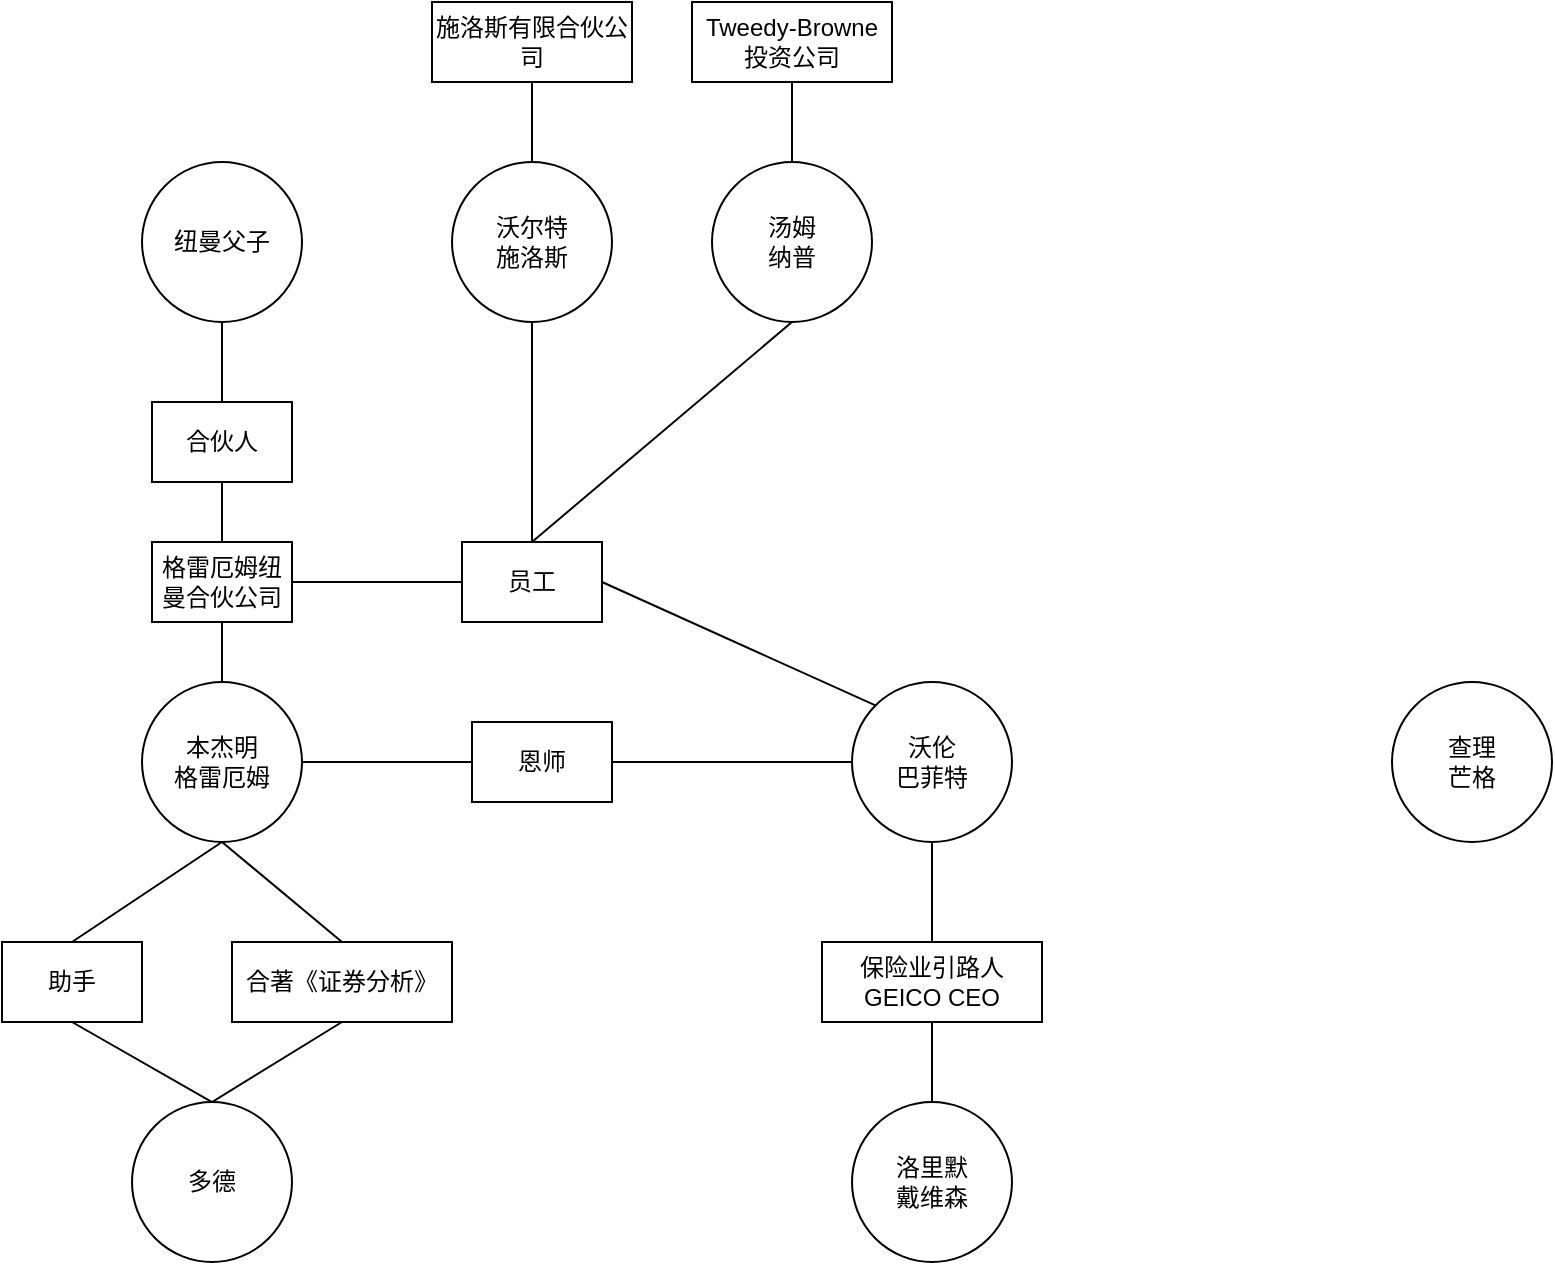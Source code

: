 <mxfile version="24.7.17">
  <diagram name="Page-1" id="BRkNL1H1darLF0hf9ICv">
    <mxGraphModel dx="943" dy="2172" grid="1" gridSize="10" guides="1" tooltips="1" connect="1" arrows="1" fold="1" page="1" pageScale="1" pageWidth="850" pageHeight="1100" math="0" shadow="0">
      <root>
        <mxCell id="0" />
        <mxCell id="1" parent="0" />
        <mxCell id="eLIUBz7gc75jkOxtvLBw-1" value="本杰明&lt;br&gt;格雷厄姆" style="ellipse;whiteSpace=wrap;html=1;aspect=fixed;" vertex="1" parent="1">
          <mxGeometry x="345" y="300" width="80" height="80" as="geometry" />
        </mxCell>
        <mxCell id="eLIUBz7gc75jkOxtvLBw-2" value="多德" style="ellipse;whiteSpace=wrap;html=1;aspect=fixed;" vertex="1" parent="1">
          <mxGeometry x="340" y="510" width="80" height="80" as="geometry" />
        </mxCell>
        <mxCell id="eLIUBz7gc75jkOxtvLBw-3" value="助手" style="rounded=0;whiteSpace=wrap;html=1;" vertex="1" parent="1">
          <mxGeometry x="275" y="430" width="70" height="40" as="geometry" />
        </mxCell>
        <mxCell id="eLIUBz7gc75jkOxtvLBw-4" value="合著《证券分析》" style="rounded=0;whiteSpace=wrap;html=1;" vertex="1" parent="1">
          <mxGeometry x="390" y="430" width="110" height="40" as="geometry" />
        </mxCell>
        <mxCell id="eLIUBz7gc75jkOxtvLBw-6" value="" style="endArrow=none;html=1;rounded=0;entryX=0.5;entryY=1;entryDx=0;entryDy=0;exitX=0.5;exitY=0;exitDx=0;exitDy=0;" edge="1" parent="1" source="eLIUBz7gc75jkOxtvLBw-3" target="eLIUBz7gc75jkOxtvLBw-1">
          <mxGeometry width="50" height="50" relative="1" as="geometry">
            <mxPoint x="310" y="420" as="sourcePoint" />
            <mxPoint x="360" y="370" as="targetPoint" />
          </mxGeometry>
        </mxCell>
        <mxCell id="eLIUBz7gc75jkOxtvLBw-8" value="" style="endArrow=none;html=1;rounded=0;entryX=0.5;entryY=1;entryDx=0;entryDy=0;exitX=0.5;exitY=0;exitDx=0;exitDy=0;" edge="1" parent="1" source="eLIUBz7gc75jkOxtvLBw-4" target="eLIUBz7gc75jkOxtvLBw-1">
          <mxGeometry width="50" height="50" relative="1" as="geometry">
            <mxPoint x="320" y="440" as="sourcePoint" />
            <mxPoint x="395" y="390" as="targetPoint" />
          </mxGeometry>
        </mxCell>
        <mxCell id="eLIUBz7gc75jkOxtvLBw-9" value="" style="endArrow=none;html=1;rounded=0;entryX=0.5;entryY=1;entryDx=0;entryDy=0;exitX=0.5;exitY=1;exitDx=0;exitDy=0;" edge="1" parent="1" source="eLIUBz7gc75jkOxtvLBw-4" target="eLIUBz7gc75jkOxtvLBw-3">
          <mxGeometry width="50" height="50" relative="1" as="geometry">
            <mxPoint x="455" y="440" as="sourcePoint" />
            <mxPoint x="395" y="390" as="targetPoint" />
            <Array as="points">
              <mxPoint x="380" y="510" />
            </Array>
          </mxGeometry>
        </mxCell>
        <mxCell id="eLIUBz7gc75jkOxtvLBw-11" value="纽曼父子" style="ellipse;whiteSpace=wrap;html=1;aspect=fixed;" vertex="1" parent="1">
          <mxGeometry x="345" y="40" width="80" height="80" as="geometry" />
        </mxCell>
        <mxCell id="eLIUBz7gc75jkOxtvLBw-12" value="格雷厄姆纽曼合伙公司" style="rounded=0;whiteSpace=wrap;html=1;" vertex="1" parent="1">
          <mxGeometry x="350" y="230" width="70" height="40" as="geometry" />
        </mxCell>
        <mxCell id="eLIUBz7gc75jkOxtvLBw-14" value="" style="endArrow=none;html=1;rounded=0;entryX=0.5;entryY=1;entryDx=0;entryDy=0;exitX=0.5;exitY=0;exitDx=0;exitDy=0;" edge="1" parent="1" source="eLIUBz7gc75jkOxtvLBw-17" target="eLIUBz7gc75jkOxtvLBw-11">
          <mxGeometry width="50" height="50" relative="1" as="geometry">
            <mxPoint x="440" y="260" as="sourcePoint" />
            <mxPoint x="380" y="210" as="targetPoint" />
          </mxGeometry>
        </mxCell>
        <mxCell id="eLIUBz7gc75jkOxtvLBw-15" value="" style="endArrow=none;html=1;rounded=0;entryX=0.5;entryY=0;entryDx=0;entryDy=0;exitX=0.5;exitY=1;exitDx=0;exitDy=0;" edge="1" parent="1" source="eLIUBz7gc75jkOxtvLBw-12" target="eLIUBz7gc75jkOxtvLBw-1">
          <mxGeometry width="50" height="50" relative="1" as="geometry">
            <mxPoint x="395" y="250" as="sourcePoint" />
            <mxPoint x="395" y="220" as="targetPoint" />
          </mxGeometry>
        </mxCell>
        <mxCell id="eLIUBz7gc75jkOxtvLBw-16" value="沃尔特&lt;br&gt;施洛斯" style="ellipse;whiteSpace=wrap;html=1;aspect=fixed;" vertex="1" parent="1">
          <mxGeometry x="500" y="40" width="80" height="80" as="geometry" />
        </mxCell>
        <mxCell id="eLIUBz7gc75jkOxtvLBw-18" value="" style="endArrow=none;html=1;rounded=0;entryX=0.5;entryY=1;entryDx=0;entryDy=0;exitX=0.5;exitY=0;exitDx=0;exitDy=0;" edge="1" parent="1" source="eLIUBz7gc75jkOxtvLBw-12" target="eLIUBz7gc75jkOxtvLBw-17">
          <mxGeometry width="50" height="50" relative="1" as="geometry">
            <mxPoint x="385" y="230" as="sourcePoint" />
            <mxPoint x="385" y="120" as="targetPoint" />
          </mxGeometry>
        </mxCell>
        <mxCell id="eLIUBz7gc75jkOxtvLBw-17" value="合伙人" style="rounded=0;whiteSpace=wrap;html=1;" vertex="1" parent="1">
          <mxGeometry x="350" y="160" width="70" height="40" as="geometry" />
        </mxCell>
        <mxCell id="eLIUBz7gc75jkOxtvLBw-20" value="" style="endArrow=none;html=1;rounded=0;entryX=0.5;entryY=1;entryDx=0;entryDy=0;exitX=0.5;exitY=0;exitDx=0;exitDy=0;" edge="1" parent="1" source="eLIUBz7gc75jkOxtvLBw-21" target="eLIUBz7gc75jkOxtvLBw-16">
          <mxGeometry width="50" height="50" relative="1" as="geometry">
            <mxPoint x="395" y="170" as="sourcePoint" />
            <mxPoint x="395" y="130" as="targetPoint" />
            <Array as="points" />
          </mxGeometry>
        </mxCell>
        <mxCell id="eLIUBz7gc75jkOxtvLBw-22" value="" style="endArrow=none;html=1;rounded=0;entryX=0;entryY=0.5;entryDx=0;entryDy=0;exitX=1;exitY=0.5;exitDx=0;exitDy=0;" edge="1" parent="1" source="eLIUBz7gc75jkOxtvLBw-12" target="eLIUBz7gc75jkOxtvLBw-21">
          <mxGeometry width="50" height="50" relative="1" as="geometry">
            <mxPoint x="420" y="250" as="sourcePoint" />
            <mxPoint x="540" y="170" as="targetPoint" />
            <Array as="points" />
          </mxGeometry>
        </mxCell>
        <mxCell id="eLIUBz7gc75jkOxtvLBw-21" value="员工" style="rounded=0;whiteSpace=wrap;html=1;" vertex="1" parent="1">
          <mxGeometry x="505" y="230" width="70" height="40" as="geometry" />
        </mxCell>
        <mxCell id="eLIUBz7gc75jkOxtvLBw-23" value="沃伦&lt;br&gt;巴菲特" style="ellipse;whiteSpace=wrap;html=1;aspect=fixed;" vertex="1" parent="1">
          <mxGeometry x="700" y="300" width="80" height="80" as="geometry" />
        </mxCell>
        <mxCell id="eLIUBz7gc75jkOxtvLBw-24" value="恩师" style="rounded=0;whiteSpace=wrap;html=1;" vertex="1" parent="1">
          <mxGeometry x="510" y="320" width="70" height="40" as="geometry" />
        </mxCell>
        <mxCell id="eLIUBz7gc75jkOxtvLBw-25" value="" style="endArrow=none;html=1;rounded=0;entryX=0;entryY=0.5;entryDx=0;entryDy=0;exitX=1;exitY=0.5;exitDx=0;exitDy=0;" edge="1" parent="1" source="eLIUBz7gc75jkOxtvLBw-1" target="eLIUBz7gc75jkOxtvLBw-24">
          <mxGeometry width="50" height="50" relative="1" as="geometry">
            <mxPoint x="430" y="260" as="sourcePoint" />
            <mxPoint x="505" y="220" as="targetPoint" />
            <Array as="points" />
          </mxGeometry>
        </mxCell>
        <mxCell id="eLIUBz7gc75jkOxtvLBw-27" value="" style="endArrow=none;html=1;rounded=0;entryX=1;entryY=0.5;entryDx=0;entryDy=0;exitX=0;exitY=0.5;exitDx=0;exitDy=0;" edge="1" parent="1" source="eLIUBz7gc75jkOxtvLBw-23" target="eLIUBz7gc75jkOxtvLBw-24">
          <mxGeometry width="50" height="50" relative="1" as="geometry">
            <mxPoint x="435" y="350" as="sourcePoint" />
            <mxPoint x="520" y="350" as="targetPoint" />
            <Array as="points" />
          </mxGeometry>
        </mxCell>
        <mxCell id="eLIUBz7gc75jkOxtvLBw-31" value="" style="endArrow=none;html=1;rounded=0;entryX=0;entryY=0;entryDx=0;entryDy=0;exitX=1;exitY=0.5;exitDx=0;exitDy=0;" edge="1" parent="1" source="eLIUBz7gc75jkOxtvLBw-21" target="eLIUBz7gc75jkOxtvLBw-23">
          <mxGeometry width="50" height="50" relative="1" as="geometry">
            <mxPoint x="430" y="260" as="sourcePoint" />
            <mxPoint x="505" y="220" as="targetPoint" />
            <Array as="points" />
          </mxGeometry>
        </mxCell>
        <mxCell id="eLIUBz7gc75jkOxtvLBw-32" value="汤姆&lt;br&gt;纳普" style="ellipse;whiteSpace=wrap;html=1;aspect=fixed;" vertex="1" parent="1">
          <mxGeometry x="630" y="40" width="80" height="80" as="geometry" />
        </mxCell>
        <mxCell id="eLIUBz7gc75jkOxtvLBw-33" value="" style="endArrow=none;html=1;rounded=0;entryX=0.5;entryY=1;entryDx=0;entryDy=0;exitX=0.5;exitY=0;exitDx=0;exitDy=0;" edge="1" parent="1" source="eLIUBz7gc75jkOxtvLBw-21" target="eLIUBz7gc75jkOxtvLBw-32">
          <mxGeometry width="50" height="50" relative="1" as="geometry">
            <mxPoint x="550" y="240" as="sourcePoint" />
            <mxPoint x="550" y="130" as="targetPoint" />
            <Array as="points" />
          </mxGeometry>
        </mxCell>
        <mxCell id="eLIUBz7gc75jkOxtvLBw-34" value="Tweedy-Browne投资公司" style="rounded=0;whiteSpace=wrap;html=1;" vertex="1" parent="1">
          <mxGeometry x="620" y="-40" width="100" height="40" as="geometry" />
        </mxCell>
        <mxCell id="eLIUBz7gc75jkOxtvLBw-36" value="" style="endArrow=none;html=1;rounded=0;entryX=0.5;entryY=1;entryDx=0;entryDy=0;exitX=0.5;exitY=0;exitDx=0;exitDy=0;" edge="1" parent="1" source="eLIUBz7gc75jkOxtvLBw-32" target="eLIUBz7gc75jkOxtvLBw-34">
          <mxGeometry width="50" height="50" relative="1" as="geometry">
            <mxPoint x="730" y="240" as="sourcePoint" />
            <mxPoint x="780" y="190" as="targetPoint" />
          </mxGeometry>
        </mxCell>
        <mxCell id="eLIUBz7gc75jkOxtvLBw-37" value="施洛斯有限合伙公司" style="rounded=0;whiteSpace=wrap;html=1;" vertex="1" parent="1">
          <mxGeometry x="490" y="-40" width="100" height="40" as="geometry" />
        </mxCell>
        <mxCell id="eLIUBz7gc75jkOxtvLBw-39" value="" style="endArrow=none;html=1;rounded=0;entryX=0.5;entryY=1;entryDx=0;entryDy=0;exitX=0.5;exitY=0;exitDx=0;exitDy=0;" edge="1" parent="1" source="eLIUBz7gc75jkOxtvLBw-16" target="eLIUBz7gc75jkOxtvLBw-37">
          <mxGeometry width="50" height="50" relative="1" as="geometry">
            <mxPoint x="680" y="50" as="sourcePoint" />
            <mxPoint x="680" y="10" as="targetPoint" />
          </mxGeometry>
        </mxCell>
        <mxCell id="eLIUBz7gc75jkOxtvLBw-40" value="洛里默&lt;br&gt;戴维森" style="ellipse;whiteSpace=wrap;html=1;aspect=fixed;" vertex="1" parent="1">
          <mxGeometry x="700" y="510" width="80" height="80" as="geometry" />
        </mxCell>
        <mxCell id="eLIUBz7gc75jkOxtvLBw-41" value="保险业引路人&lt;br&gt;GEICO CEO" style="rounded=0;whiteSpace=wrap;html=1;" vertex="1" parent="1">
          <mxGeometry x="685" y="430" width="110" height="40" as="geometry" />
        </mxCell>
        <mxCell id="eLIUBz7gc75jkOxtvLBw-42" value="" style="endArrow=none;html=1;rounded=0;entryX=0.5;entryY=1;entryDx=0;entryDy=0;exitX=0.5;exitY=0;exitDx=0;exitDy=0;" edge="1" parent="1" source="eLIUBz7gc75jkOxtvLBw-41" target="eLIUBz7gc75jkOxtvLBw-23">
          <mxGeometry width="50" height="50" relative="1" as="geometry">
            <mxPoint x="720" y="450" as="sourcePoint" />
            <mxPoint x="660" y="400" as="targetPoint" />
          </mxGeometry>
        </mxCell>
        <mxCell id="eLIUBz7gc75jkOxtvLBw-43" value="" style="endArrow=none;html=1;rounded=0;exitX=0.5;exitY=1;exitDx=0;exitDy=0;" edge="1" parent="1" source="eLIUBz7gc75jkOxtvLBw-41" target="eLIUBz7gc75jkOxtvLBw-40">
          <mxGeometry width="50" height="50" relative="1" as="geometry">
            <mxPoint x="740" y="440" as="sourcePoint" />
            <mxPoint x="750" y="390" as="targetPoint" />
          </mxGeometry>
        </mxCell>
        <mxCell id="eLIUBz7gc75jkOxtvLBw-44" value="查理&lt;br&gt;芒格" style="ellipse;whiteSpace=wrap;html=1;aspect=fixed;" vertex="1" parent="1">
          <mxGeometry x="970" y="300" width="80" height="80" as="geometry" />
        </mxCell>
      </root>
    </mxGraphModel>
  </diagram>
</mxfile>
